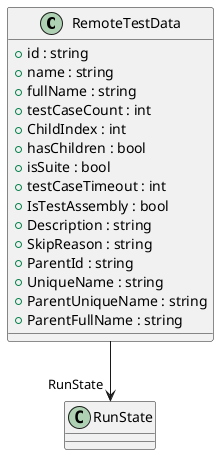 @startuml
class RemoteTestData {
    + id : string
    + name : string
    + fullName : string
    + testCaseCount : int
    + ChildIndex : int
    + hasChildren : bool
    + isSuite : bool
    + testCaseTimeout : int
    + IsTestAssembly : bool
    + Description : string
    + SkipReason : string
    + ParentId : string
    + UniqueName : string
    + ParentUniqueName : string
    + ParentFullName : string
}
RemoteTestData --> "RunState" RunState
@enduml
